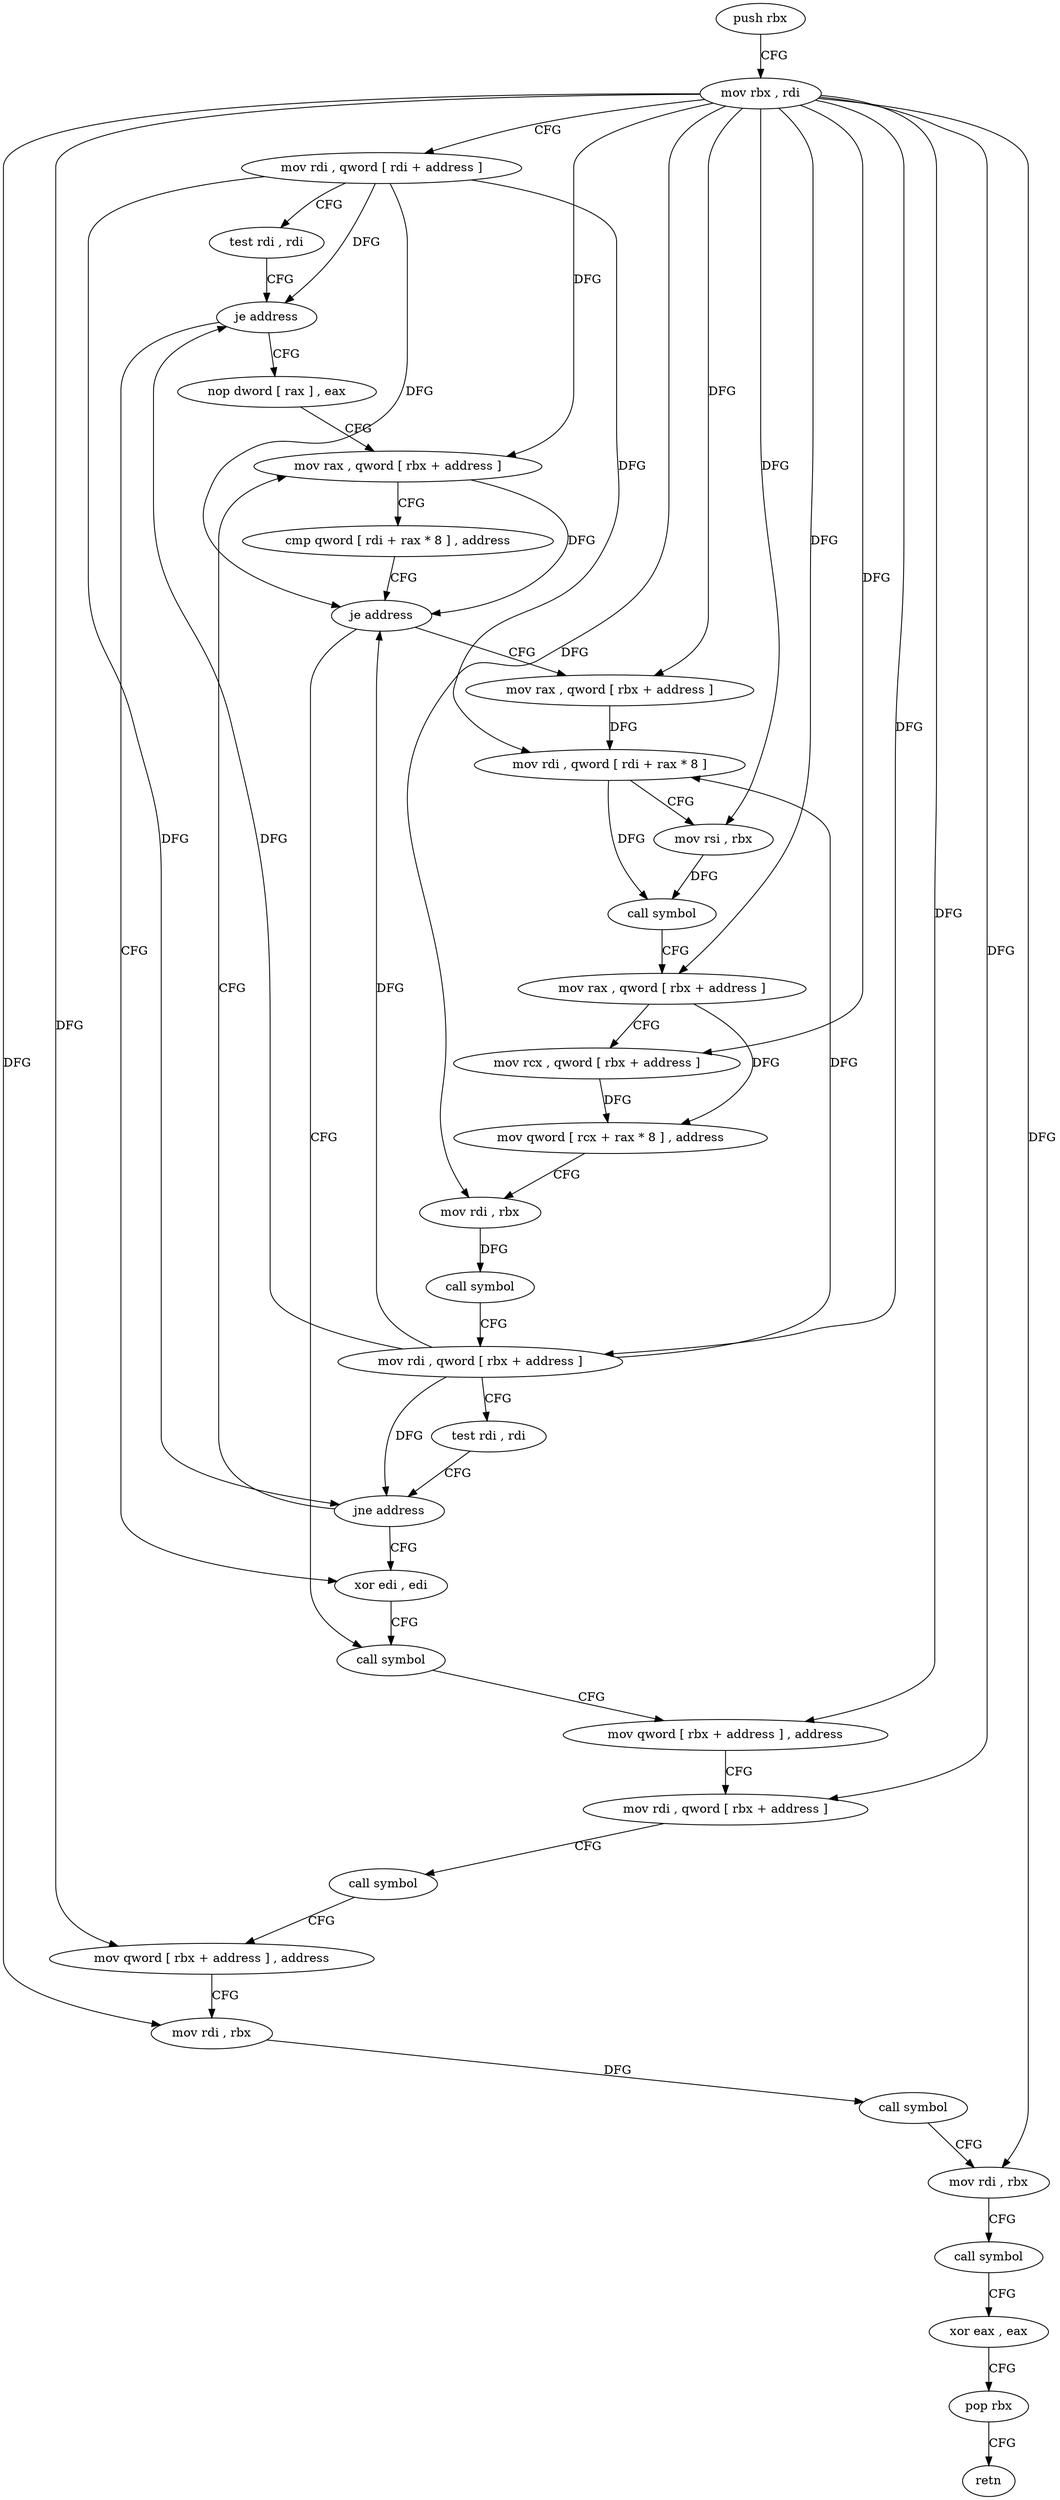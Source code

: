 digraph "func" {
"125216" [label = "push rbx" ]
"125217" [label = "mov rbx , rdi" ]
"125220" [label = "mov rdi , qword [ rdi + address ]" ]
"125224" [label = "test rdi , rdi" ]
"125227" [label = "je address" ]
"125292" [label = "xor edi , edi" ]
"125229" [label = "nop dword [ rax ] , eax" ]
"125294" [label = "call symbol" ]
"125232" [label = "mov rax , qword [ rbx + address ]" ]
"125299" [label = "mov qword [ rbx + address ] , address" ]
"125307" [label = "mov rdi , qword [ rbx + address ]" ]
"125311" [label = "call symbol" ]
"125316" [label = "mov qword [ rbx + address ] , address" ]
"125324" [label = "mov rdi , rbx" ]
"125327" [label = "call symbol" ]
"125332" [label = "mov rdi , rbx" ]
"125335" [label = "call symbol" ]
"125340" [label = "xor eax , eax" ]
"125342" [label = "pop rbx" ]
"125343" [label = "retn" ]
"125243" [label = "mov rax , qword [ rbx + address ]" ]
"125247" [label = "mov rdi , qword [ rdi + rax * 8 ]" ]
"125251" [label = "mov rsi , rbx" ]
"125254" [label = "call symbol" ]
"125259" [label = "mov rax , qword [ rbx + address ]" ]
"125263" [label = "mov rcx , qword [ rbx + address ]" ]
"125267" [label = "mov qword [ rcx + rax * 8 ] , address" ]
"125275" [label = "mov rdi , rbx" ]
"125278" [label = "call symbol" ]
"125283" [label = "mov rdi , qword [ rbx + address ]" ]
"125287" [label = "test rdi , rdi" ]
"125290" [label = "jne address" ]
"125236" [label = "cmp qword [ rdi + rax * 8 ] , address" ]
"125241" [label = "je address" ]
"125216" -> "125217" [ label = "CFG" ]
"125217" -> "125220" [ label = "CFG" ]
"125217" -> "125299" [ label = "DFG" ]
"125217" -> "125307" [ label = "DFG" ]
"125217" -> "125316" [ label = "DFG" ]
"125217" -> "125324" [ label = "DFG" ]
"125217" -> "125332" [ label = "DFG" ]
"125217" -> "125232" [ label = "DFG" ]
"125217" -> "125243" [ label = "DFG" ]
"125217" -> "125251" [ label = "DFG" ]
"125217" -> "125259" [ label = "DFG" ]
"125217" -> "125263" [ label = "DFG" ]
"125217" -> "125275" [ label = "DFG" ]
"125217" -> "125283" [ label = "DFG" ]
"125220" -> "125224" [ label = "CFG" ]
"125220" -> "125227" [ label = "DFG" ]
"125220" -> "125241" [ label = "DFG" ]
"125220" -> "125247" [ label = "DFG" ]
"125220" -> "125290" [ label = "DFG" ]
"125224" -> "125227" [ label = "CFG" ]
"125227" -> "125292" [ label = "CFG" ]
"125227" -> "125229" [ label = "CFG" ]
"125292" -> "125294" [ label = "CFG" ]
"125229" -> "125232" [ label = "CFG" ]
"125294" -> "125299" [ label = "CFG" ]
"125232" -> "125236" [ label = "CFG" ]
"125232" -> "125241" [ label = "DFG" ]
"125299" -> "125307" [ label = "CFG" ]
"125307" -> "125311" [ label = "CFG" ]
"125311" -> "125316" [ label = "CFG" ]
"125316" -> "125324" [ label = "CFG" ]
"125324" -> "125327" [ label = "DFG" ]
"125327" -> "125332" [ label = "CFG" ]
"125332" -> "125335" [ label = "CFG" ]
"125335" -> "125340" [ label = "CFG" ]
"125340" -> "125342" [ label = "CFG" ]
"125342" -> "125343" [ label = "CFG" ]
"125243" -> "125247" [ label = "DFG" ]
"125247" -> "125251" [ label = "CFG" ]
"125247" -> "125254" [ label = "DFG" ]
"125251" -> "125254" [ label = "DFG" ]
"125254" -> "125259" [ label = "CFG" ]
"125259" -> "125263" [ label = "CFG" ]
"125259" -> "125267" [ label = "DFG" ]
"125263" -> "125267" [ label = "DFG" ]
"125267" -> "125275" [ label = "CFG" ]
"125275" -> "125278" [ label = "DFG" ]
"125278" -> "125283" [ label = "CFG" ]
"125283" -> "125287" [ label = "CFG" ]
"125283" -> "125227" [ label = "DFG" ]
"125283" -> "125241" [ label = "DFG" ]
"125283" -> "125247" [ label = "DFG" ]
"125283" -> "125290" [ label = "DFG" ]
"125287" -> "125290" [ label = "CFG" ]
"125290" -> "125232" [ label = "CFG" ]
"125290" -> "125292" [ label = "CFG" ]
"125236" -> "125241" [ label = "CFG" ]
"125241" -> "125294" [ label = "CFG" ]
"125241" -> "125243" [ label = "CFG" ]
}
